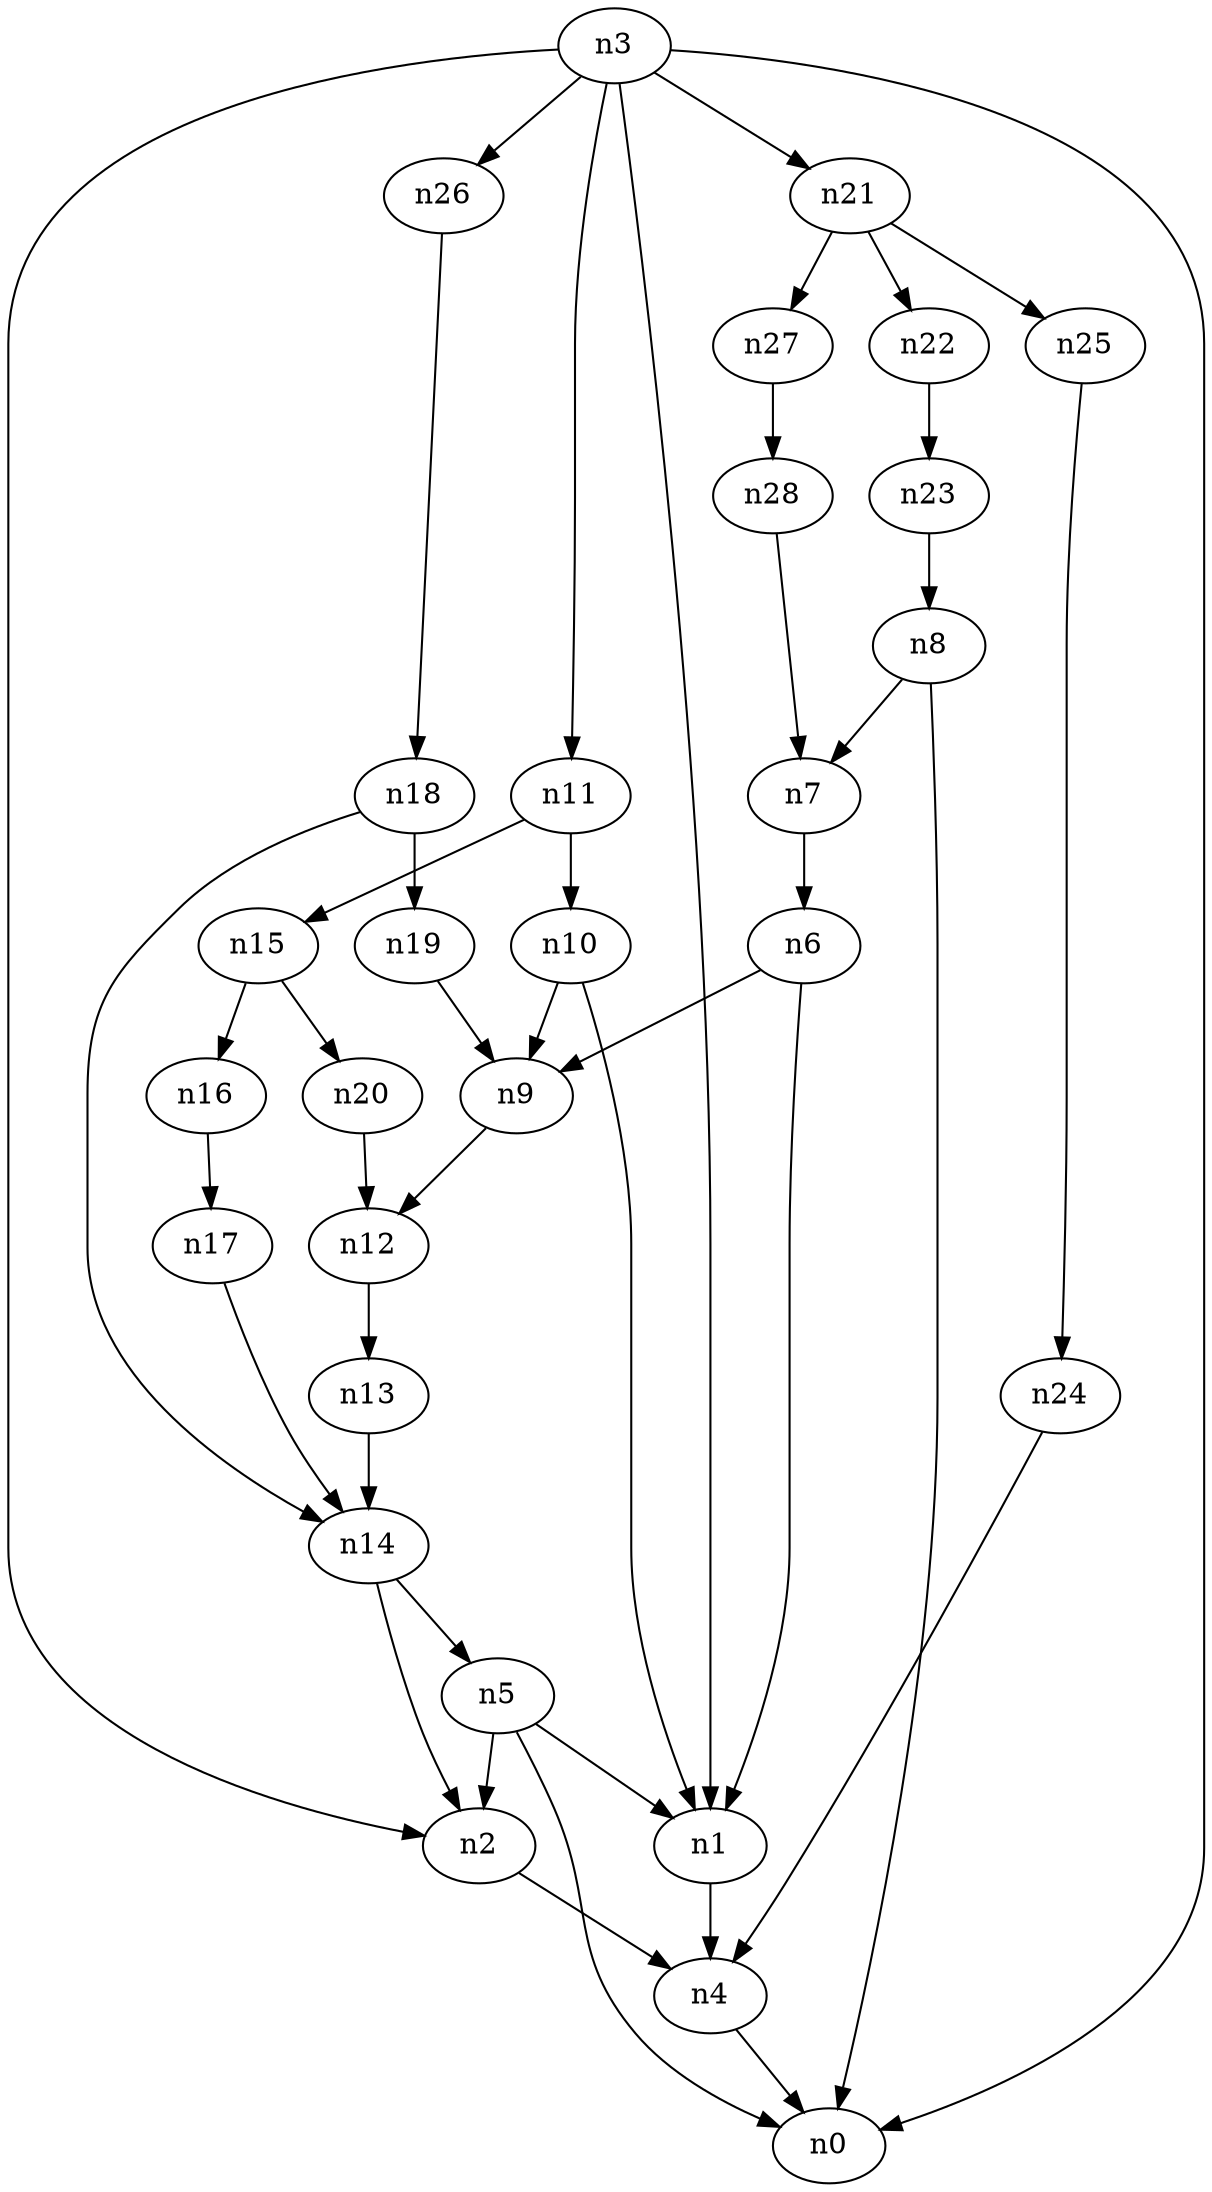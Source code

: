 digraph G {
	n1 -> n4	 [_graphml_id=e4];
	n2 -> n4	 [_graphml_id=e7];
	n3 -> n0	 [_graphml_id=e0];
	n3 -> n1	 [_graphml_id=e3];
	n3 -> n2	 [_graphml_id=e6];
	n3 -> n11	 [_graphml_id=e16];
	n3 -> n21	 [_graphml_id=e32];
	n3 -> n26	 [_graphml_id=e39];
	n4 -> n0	 [_graphml_id=e1];
	n5 -> n0	 [_graphml_id=e2];
	n5 -> n1	 [_graphml_id=e5];
	n5 -> n2	 [_graphml_id=e8];
	n6 -> n1	 [_graphml_id=e9];
	n6 -> n9	 [_graphml_id=e13];
	n7 -> n6	 [_graphml_id=e10];
	n8 -> n0	 [_graphml_id=e12];
	n8 -> n7	 [_graphml_id=e11];
	n9 -> n12	 [_graphml_id=e18];
	n10 -> n1	 [_graphml_id=e15];
	n10 -> n9	 [_graphml_id=e14];
	n11 -> n10	 [_graphml_id=e17];
	n11 -> n15	 [_graphml_id=e22];
	n12 -> n13	 [_graphml_id=e19];
	n13 -> n14	 [_graphml_id=e20];
	n14 -> n2	 [_graphml_id=e21];
	n14 -> n5	 [_graphml_id=e31];
	n15 -> n16	 [_graphml_id=e23];
	n15 -> n20	 [_graphml_id=e29];
	n16 -> n17	 [_graphml_id=e24];
	n17 -> n14	 [_graphml_id=e25];
	n18 -> n14	 [_graphml_id=e26];
	n18 -> n19	 [_graphml_id=e27];
	n19 -> n9	 [_graphml_id=e28];
	n20 -> n12	 [_graphml_id=e30];
	n21 -> n22	 [_graphml_id=e33];
	n21 -> n25	 [_graphml_id=e38];
	n21 -> n27	 [_graphml_id=e41];
	n22 -> n23	 [_graphml_id=e34];
	n23 -> n8	 [_graphml_id=e35];
	n24 -> n4	 [_graphml_id=e36];
	n25 -> n24	 [_graphml_id=e37];
	n26 -> n18	 [_graphml_id=e40];
	n27 -> n28	 [_graphml_id=e42];
	n28 -> n7	 [_graphml_id=e43];
}
